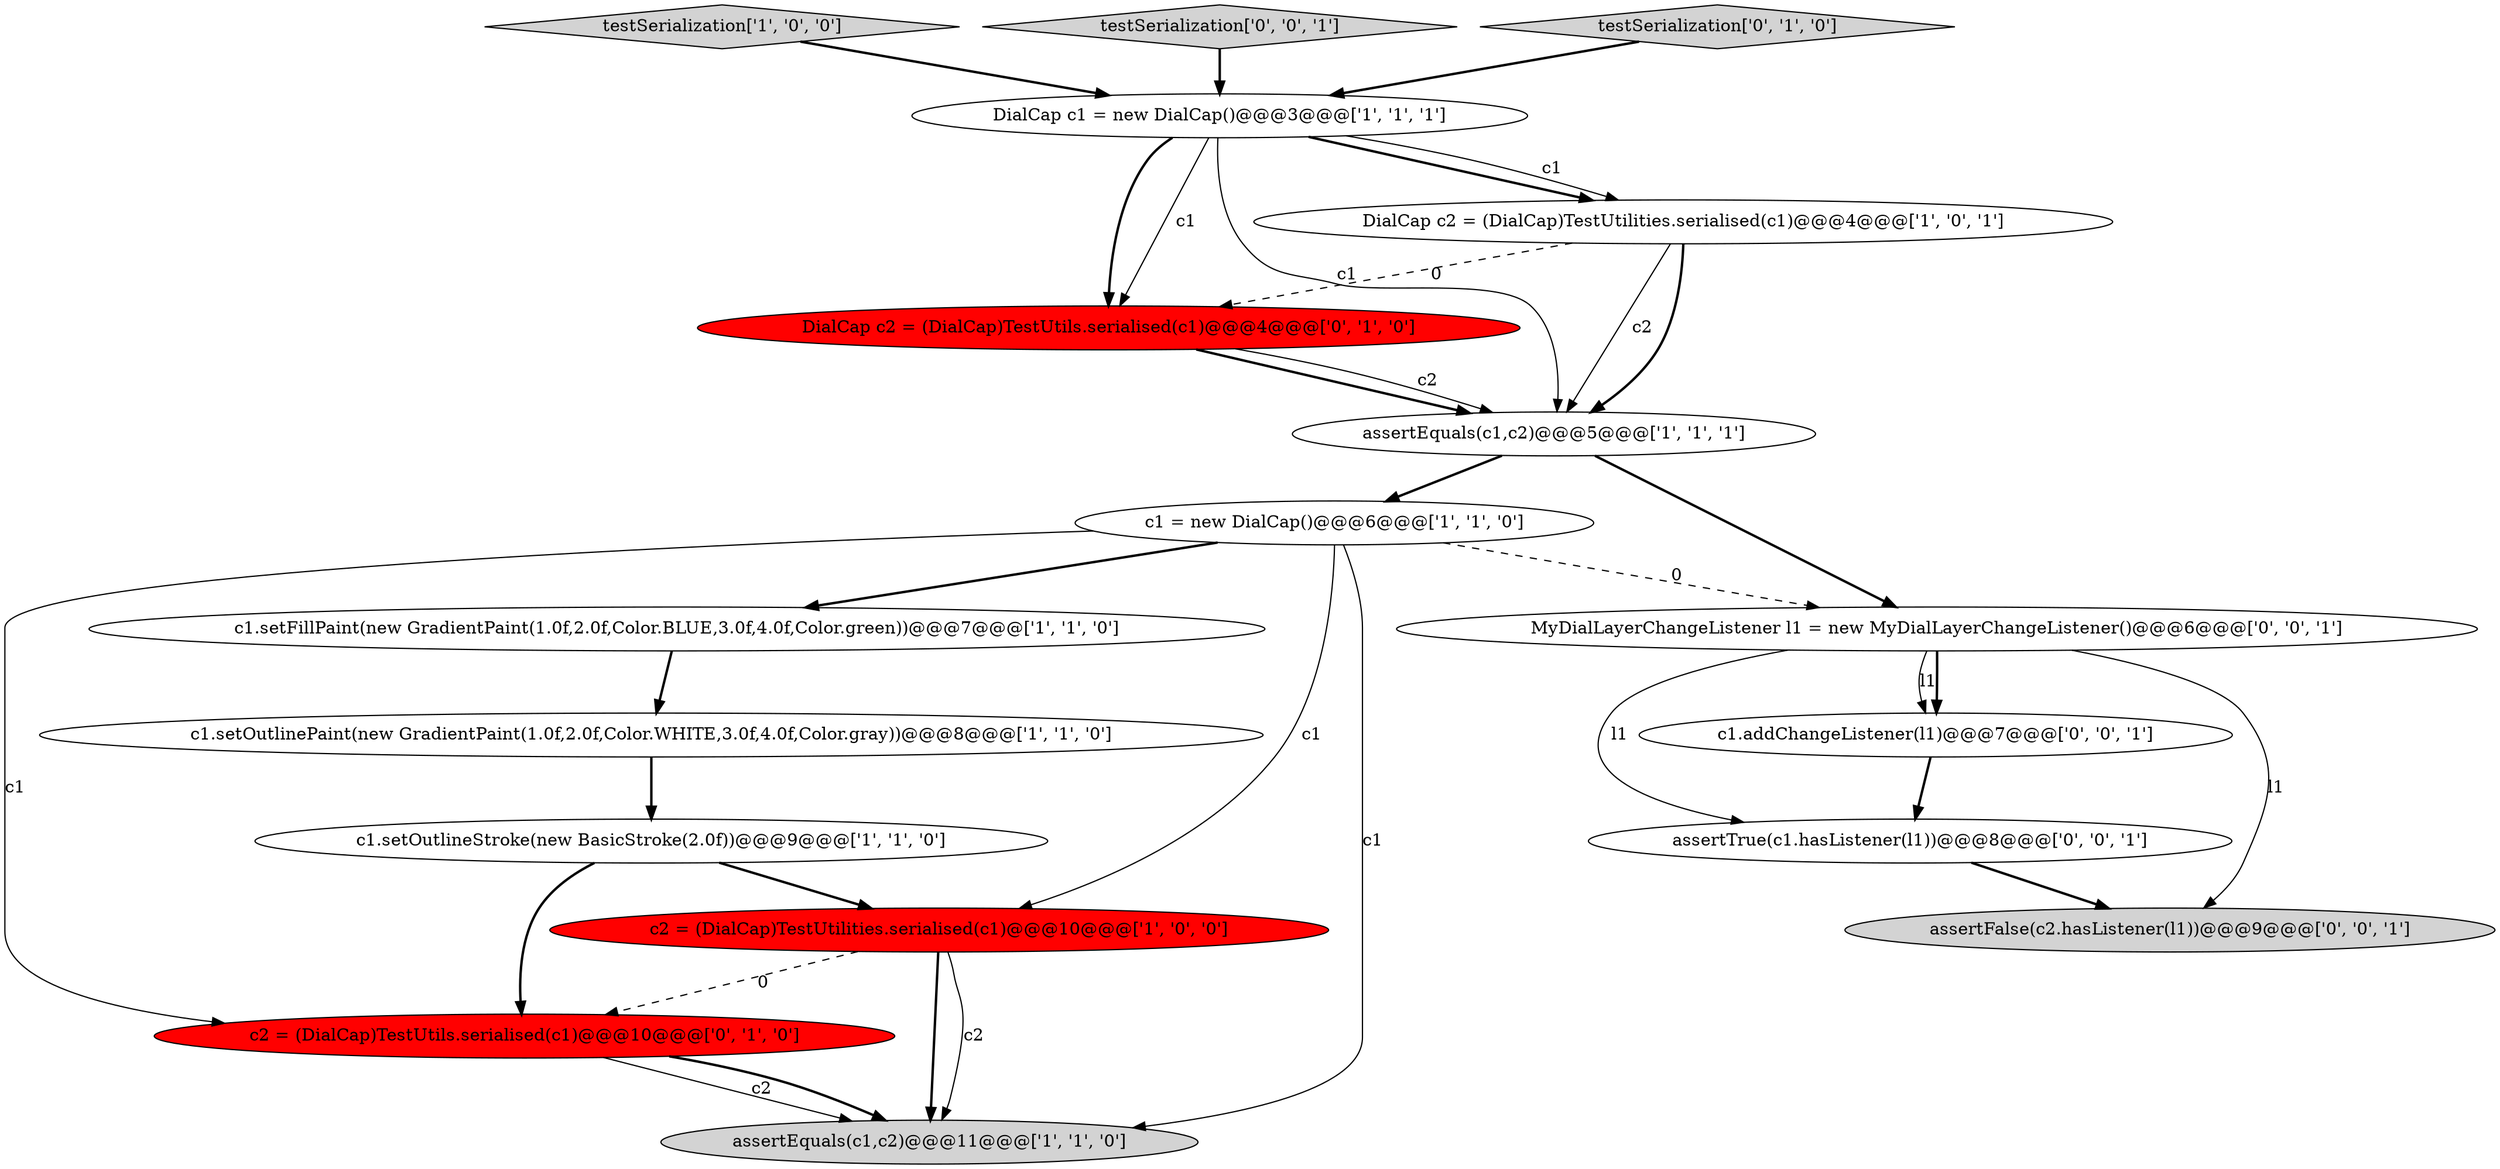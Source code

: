 digraph {
11 [style = filled, label = "c2 = (DialCap)TestUtils.serialised(c1)@@@10@@@['0', '1', '0']", fillcolor = red, shape = ellipse image = "AAA1AAABBB2BBB"];
8 [style = filled, label = "c1.setOutlinePaint(new GradientPaint(1.0f,2.0f,Color.WHITE,3.0f,4.0f,Color.gray))@@@8@@@['1', '1', '0']", fillcolor = white, shape = ellipse image = "AAA0AAABBB1BBB"];
16 [style = filled, label = "assertTrue(c1.hasListener(l1))@@@8@@@['0', '0', '1']", fillcolor = white, shape = ellipse image = "AAA0AAABBB3BBB"];
5 [style = filled, label = "c1.setFillPaint(new GradientPaint(1.0f,2.0f,Color.BLUE,3.0f,4.0f,Color.green))@@@7@@@['1', '1', '0']", fillcolor = white, shape = ellipse image = "AAA0AAABBB1BBB"];
4 [style = filled, label = "c2 = (DialCap)TestUtilities.serialised(c1)@@@10@@@['1', '0', '0']", fillcolor = red, shape = ellipse image = "AAA1AAABBB1BBB"];
10 [style = filled, label = "DialCap c2 = (DialCap)TestUtils.serialised(c1)@@@4@@@['0', '1', '0']", fillcolor = red, shape = ellipse image = "AAA1AAABBB2BBB"];
6 [style = filled, label = "assertEquals(c1,c2)@@@5@@@['1', '1', '1']", fillcolor = white, shape = ellipse image = "AAA0AAABBB1BBB"];
0 [style = filled, label = "testSerialization['1', '0', '0']", fillcolor = lightgray, shape = diamond image = "AAA0AAABBB1BBB"];
13 [style = filled, label = "c1.addChangeListener(l1)@@@7@@@['0', '0', '1']", fillcolor = white, shape = ellipse image = "AAA0AAABBB3BBB"];
15 [style = filled, label = "testSerialization['0', '0', '1']", fillcolor = lightgray, shape = diamond image = "AAA0AAABBB3BBB"];
2 [style = filled, label = "c1.setOutlineStroke(new BasicStroke(2.0f))@@@9@@@['1', '1', '0']", fillcolor = white, shape = ellipse image = "AAA0AAABBB1BBB"];
3 [style = filled, label = "assertEquals(c1,c2)@@@11@@@['1', '1', '0']", fillcolor = lightgray, shape = ellipse image = "AAA0AAABBB1BBB"];
12 [style = filled, label = "testSerialization['0', '1', '0']", fillcolor = lightgray, shape = diamond image = "AAA0AAABBB2BBB"];
17 [style = filled, label = "assertFalse(c2.hasListener(l1))@@@9@@@['0', '0', '1']", fillcolor = lightgray, shape = ellipse image = "AAA0AAABBB3BBB"];
1 [style = filled, label = "DialCap c2 = (DialCap)TestUtilities.serialised(c1)@@@4@@@['1', '0', '1']", fillcolor = white, shape = ellipse image = "AAA0AAABBB1BBB"];
9 [style = filled, label = "c1 = new DialCap()@@@6@@@['1', '1', '0']", fillcolor = white, shape = ellipse image = "AAA0AAABBB1BBB"];
14 [style = filled, label = "MyDialLayerChangeListener l1 = new MyDialLayerChangeListener()@@@6@@@['0', '0', '1']", fillcolor = white, shape = ellipse image = "AAA0AAABBB3BBB"];
7 [style = filled, label = "DialCap c1 = new DialCap()@@@3@@@['1', '1', '1']", fillcolor = white, shape = ellipse image = "AAA0AAABBB1BBB"];
14->13 [style = solid, label="l1"];
5->8 [style = bold, label=""];
4->3 [style = bold, label=""];
7->1 [style = bold, label=""];
7->6 [style = solid, label="c1"];
15->7 [style = bold, label=""];
7->10 [style = bold, label=""];
9->11 [style = solid, label="c1"];
11->3 [style = solid, label="c2"];
1->10 [style = dashed, label="0"];
16->17 [style = bold, label=""];
1->6 [style = solid, label="c2"];
2->4 [style = bold, label=""];
10->6 [style = bold, label=""];
14->16 [style = solid, label="l1"];
12->7 [style = bold, label=""];
13->16 [style = bold, label=""];
9->3 [style = solid, label="c1"];
0->7 [style = bold, label=""];
6->14 [style = bold, label=""];
7->1 [style = solid, label="c1"];
1->6 [style = bold, label=""];
9->14 [style = dashed, label="0"];
10->6 [style = solid, label="c2"];
8->2 [style = bold, label=""];
11->3 [style = bold, label=""];
7->10 [style = solid, label="c1"];
4->3 [style = solid, label="c2"];
9->5 [style = bold, label=""];
14->17 [style = solid, label="l1"];
14->13 [style = bold, label=""];
4->11 [style = dashed, label="0"];
6->9 [style = bold, label=""];
9->4 [style = solid, label="c1"];
2->11 [style = bold, label=""];
}
